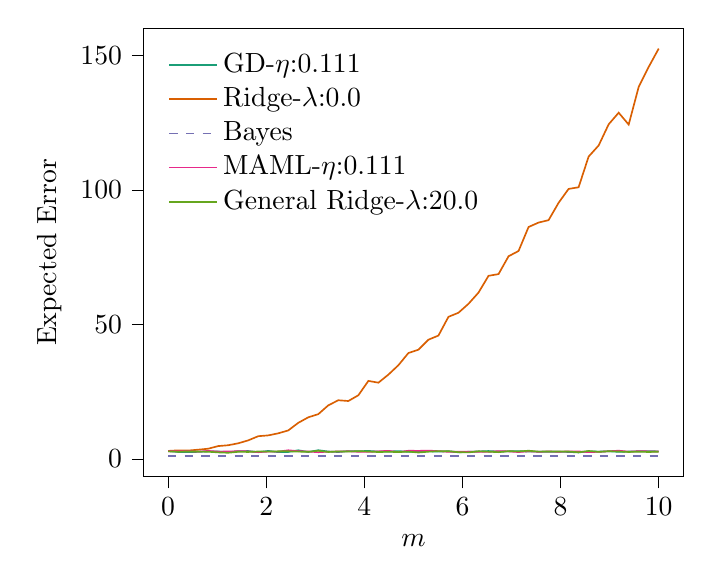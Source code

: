 % This file was created with tikzplotlib v0.10.1.
\begin{tikzpicture}

\definecolor{chocolate217952}{RGB}{217,95,2}
\definecolor{darkcyan27158119}{RGB}{27,158,119}
\definecolor{darkgray176}{RGB}{176,176,176}
\definecolor{deeppink23141138}{RGB}{231,41,138}
\definecolor{lightslategray117112179}{RGB}{117,112,179}
\definecolor{olivedrab10216630}{RGB}{102,166,30}

\begin{axis}[
legend cell align={left},
legend style={
  fill opacity=0.8,
  draw opacity=1,
  text opacity=1,
  at={(0.03,0.97)},
  anchor=north west,
  draw=none
},
tick align=outside,
tick pos=left,
x grid style={darkgray176},
xlabel={\(\displaystyle m\)},
xmin=-0.5, xmax=10.5,
xtick style={color=black},
y grid style={darkgray176},
ylabel={Expected Error},
ymin=-6.574, ymax=160.059,
ytick style={color=black}
]
\addplot [semithick, darkcyan27158119]
table {%
0 2.916
0.204 2.559
0.408 2.517
0.612 2.589
0.816 2.778
1.02 2.74
1.224 2.471
1.429 2.85
1.633 2.898
1.837 2.468
2.041 2.956
2.245 2.487
2.449 2.56
2.653 3.191
2.857 2.538
3.061 3.202
3.265 2.729
3.469 2.534
3.673 2.878
3.878 2.82
4.082 2.94
4.286 2.702
4.49 2.705
4.694 2.885
4.898 2.612
5.102 2.628
5.306 2.814
5.51 2.675
5.714 2.844
5.918 2.416
6.122 2.63
6.327 2.75
6.531 2.901
6.735 2.714
6.939 2.793
7.143 2.861
7.347 2.712
7.551 2.659
7.755 2.647
7.959 2.621
8.163 2.565
8.367 2.381
8.571 2.801
8.776 2.676
8.98 2.822
9.184 2.602
9.388 2.712
9.592 2.824
9.796 2.833
10 2.776
};
\addlegendentry{GD-$\eta$:0.111}
\addplot [semithick, chocolate217952]
table {%
0 2.951
0.204 3.158
0.408 3.085
0.612 3.406
0.816 3.768
1.02 4.745
1.224 5.059
1.429 5.781
1.633 6.871
1.837 8.42
2.041 8.722
2.245 9.49
2.449 10.569
2.653 13.388
2.857 15.442
3.061 16.616
3.265 19.892
3.469 21.781
3.673 21.498
3.878 23.638
4.082 28.976
4.286 28.307
4.49 31.308
4.694 34.809
4.898 39.338
5.102 40.563
5.306 44.287
5.51 45.826
5.714 52.784
5.918 54.306
6.122 57.609
6.327 61.797
6.531 68.033
6.735 68.668
6.939 75.294
7.143 77.259
7.347 86.17
7.551 87.823
7.755 88.722
7.959 95.165
8.163 100.334
8.367 100.939
8.571 112.341
8.776 116.486
8.98 124.347
9.184 128.66
9.388 124.238
9.592 138.264
9.796 145.686
10 152.485
};
\addlegendentry{Ridge-$\lambda$:0.0}
\addplot [semithick, lightslategray117112179, dashed]
table {%
0 1.0
0.204 1.0
0.408 1.0
0.612 1.0
0.816 1.0
1.02 1.0
1.224 1.0
1.429 1.0
1.633 1.0
1.837 1.0
2.041 1.0
2.245 1.0
2.449 1.0
2.653 1.0
2.857 1.0
3.061 1.0
3.265 1.0
3.469 1.0
3.673 1.0
3.878 1.0
4.082 1.0
4.286 1.0
4.49 1.0
4.694 1.0
4.898 1.0
5.102 1.0
5.306 1.0
5.51 1.0
5.714 1.0
5.918 1.0
6.122 1.0
6.327 1.0
6.531 1.0
6.735 1.0
6.939 1.0
7.143 1.0
7.347 1.0
7.551 1.0
7.755 1.0
7.959 1.0
8.163 1.0
8.367 1.0
8.571 1.0
8.776 1.0
8.98 1.0
9.184 1.0
9.388 1.0
9.592 1.0
9.796 1.0
10 1.0
};
\addlegendentry{Bayes}
\addplot [semithick, deeppink23141138]
table {%
0 2.801
0.204 2.853
0.408 2.841
0.612 2.671
0.816 2.948
1.02 2.686
1.224 2.72
1.429 2.847
1.633 2.784
1.837 2.511
2.041 2.691
2.245 2.677
2.449 3.184
2.653 2.852
2.857 2.74
3.061 2.464
3.265 2.681
3.469 2.714
3.673 2.814
3.878 2.632
4.082 2.591
4.286 2.786
4.49 2.979
4.694 2.504
4.898 3.011
5.102 2.961
5.306 3.063
5.51 2.867
5.714 2.612
5.918 2.648
6.122 2.639
6.327 2.647
6.531 2.581
6.735 2.883
6.939 2.772
7.143 2.526
7.347 2.81
7.551 2.625
7.755 2.735
7.959 2.638
8.163 2.748
8.367 2.752
8.571 2.507
8.776 2.615
8.98 2.811
9.184 3.031
9.388 2.659
9.592 2.852
9.796 2.78
10 2.722
};
\addlegendentry{MAML-$\eta$:0.111}
\addplot [semithick, olivedrab10216630]
table {%
0 2.79
0.204 2.643
0.408 2.75
0.612 2.707
0.816 2.647
1.02 2.401
1.224 2.265
1.429 2.619
1.633 2.566
1.837 2.735
2.041 2.678
2.245 2.806
2.449 2.805
2.653 2.687
2.857 2.615
3.061 3.001
3.265 2.555
3.469 2.777
3.673 2.72
3.878 2.85
4.082 2.74
4.286 2.528
4.49 2.629
4.694 2.509
4.898 2.689
5.102 2.356
5.306 2.668
5.51 2.863
5.714 2.84
5.918 2.487
6.122 2.392
6.327 2.814
6.531 2.668
6.735 2.48
6.939 2.842
7.143 2.75
7.347 3.02
7.551 2.687
7.755 2.735
7.959 2.705
8.163 2.724
8.367 2.444
8.571 2.929
8.776 2.593
8.98 2.83
9.184 2.735
9.388 2.558
9.592 2.665
9.796 2.546
10 2.663
};
\addlegendentry{General Ridge-$\lambda$:20.0}
\end{axis}

\end{tikzpicture}
